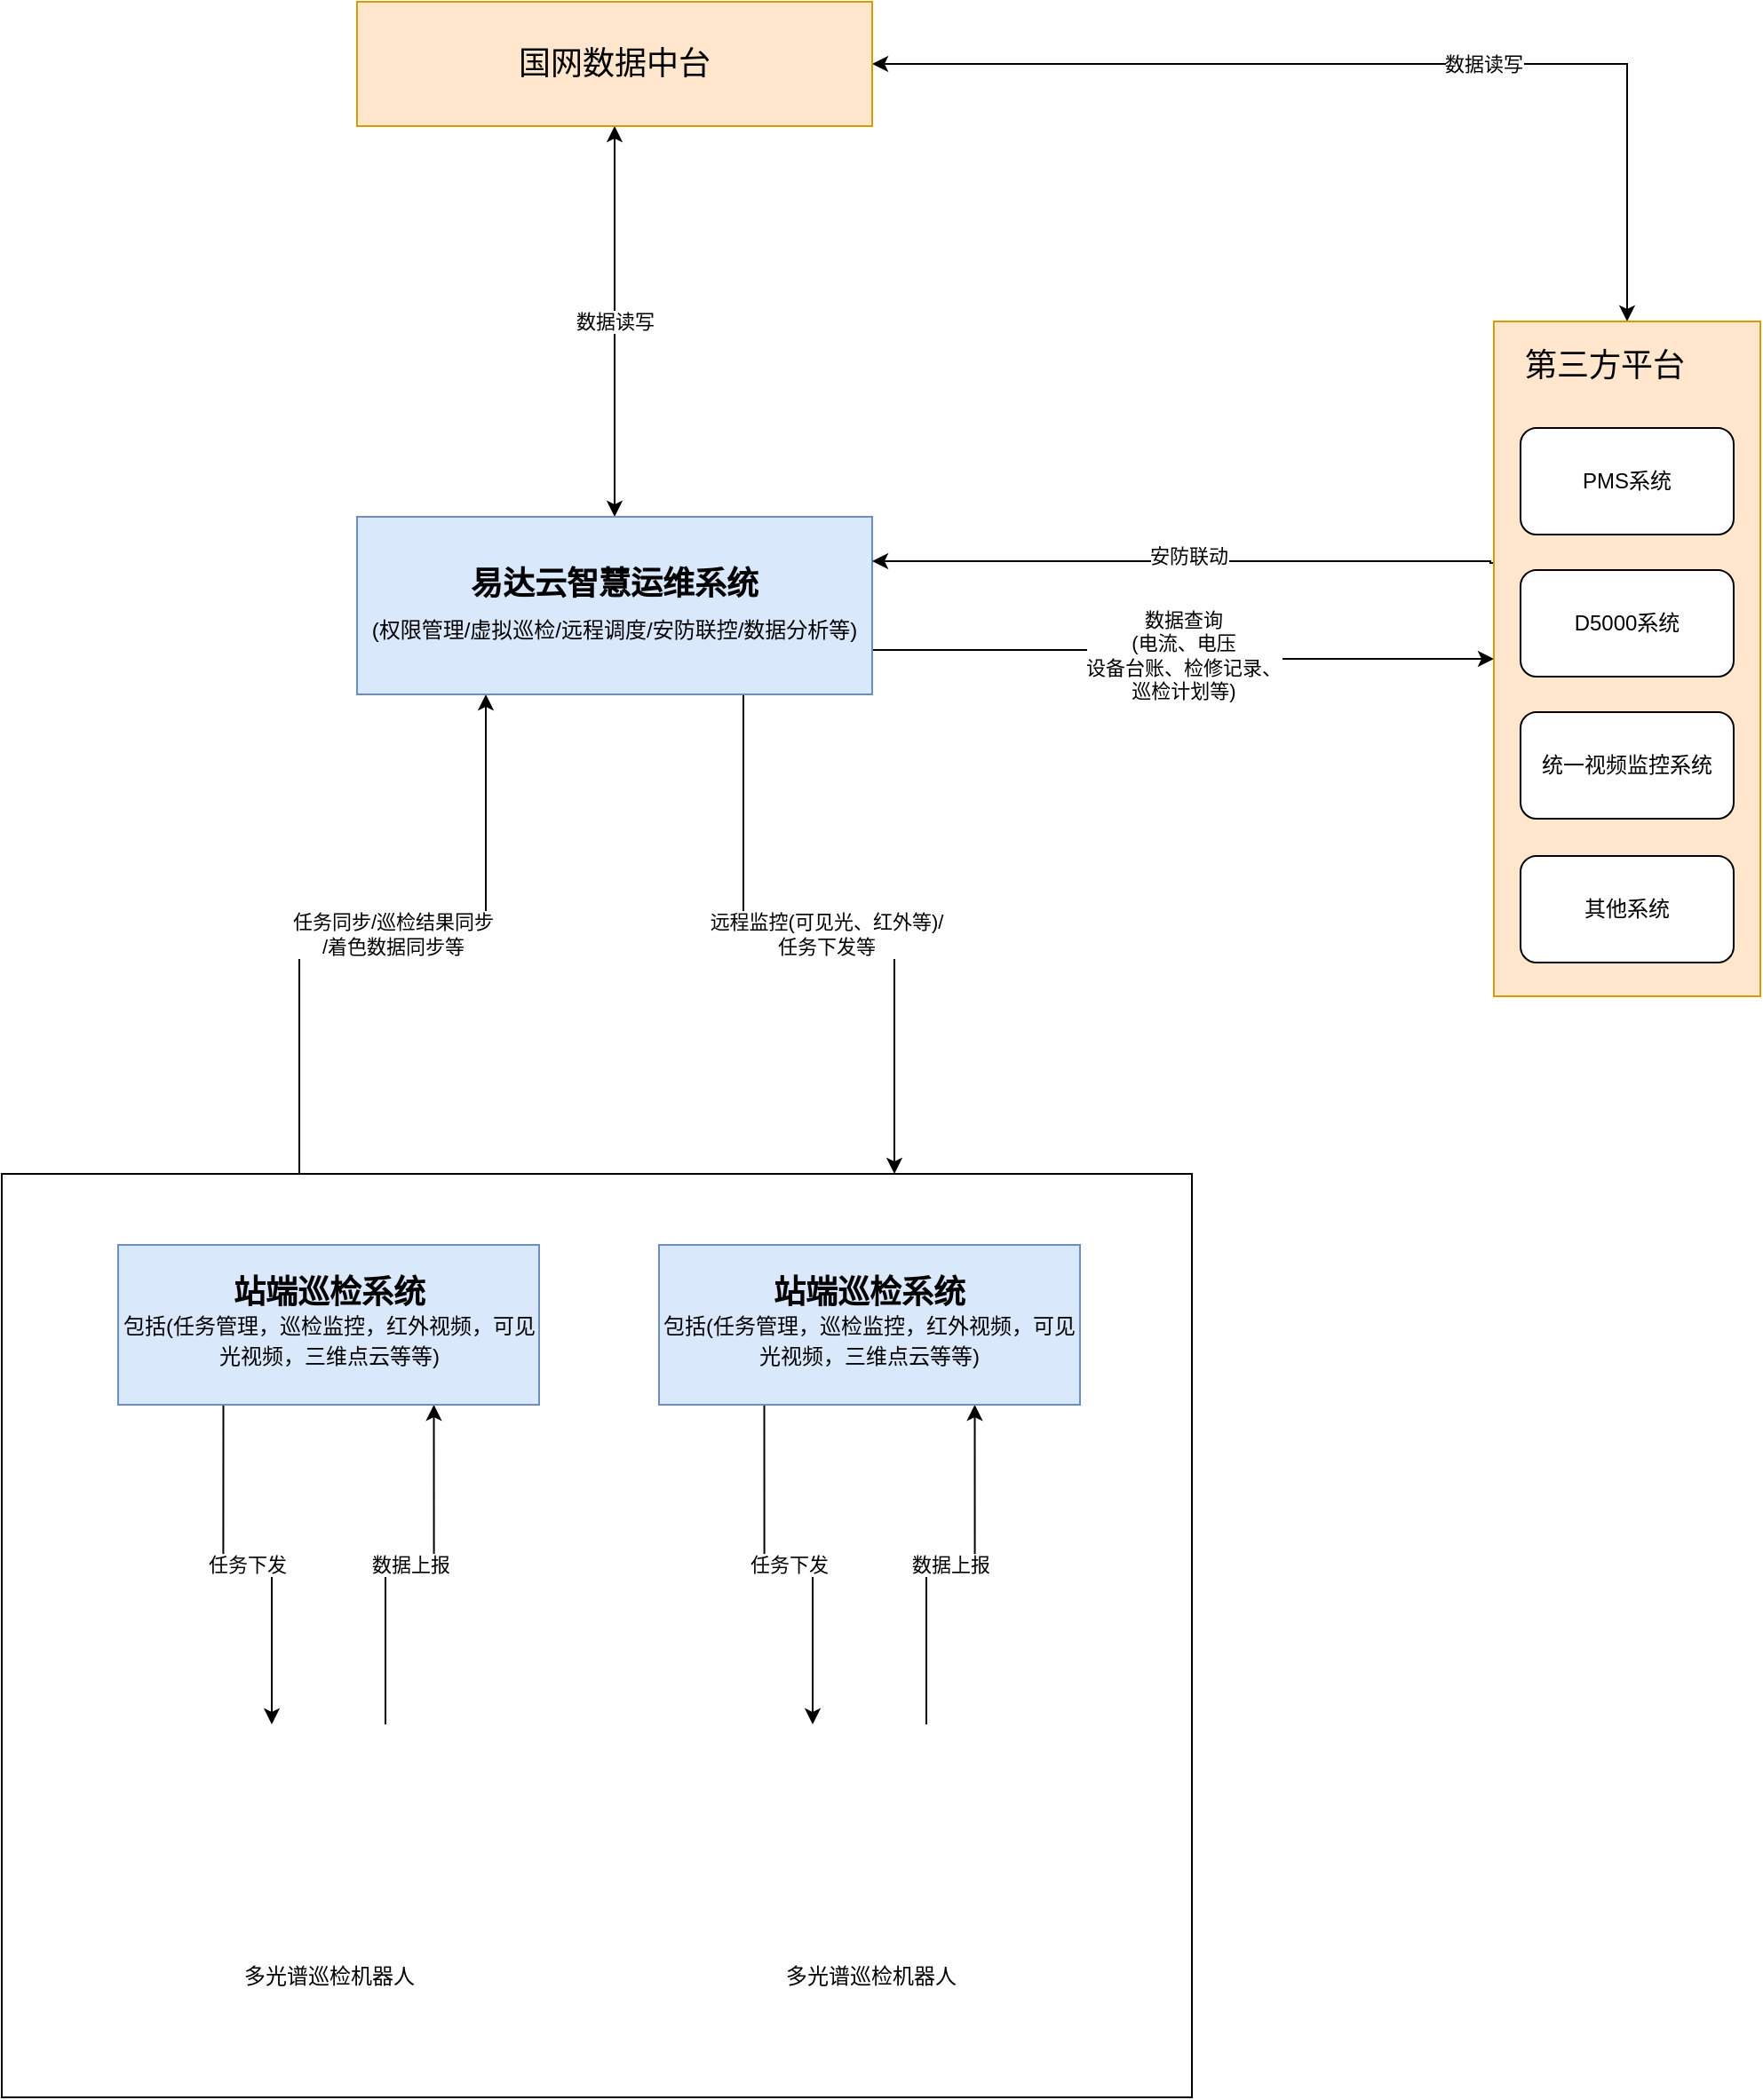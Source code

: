 <mxfile version="13.0.1" type="github">
  <diagram id="0OOSGcVvR7OFmxbcjkcZ" name="第 1 页">
    <mxGraphModel dx="3107" dy="1693" grid="1" gridSize="10" guides="1" tooltips="1" connect="1" arrows="1" fold="1" page="1" pageScale="1" pageWidth="700" pageHeight="1000" math="0" shadow="0">
      <root>
        <mxCell id="0" />
        <mxCell id="1" parent="0" />
        <mxCell id="Agbn1S0HxGMe0rHe034Y-35" value="任务同步/巡检结果同步&lt;br&gt;/着色数据同步等" style="edgeStyle=orthogonalEdgeStyle;rounded=0;orthogonalLoop=1;jettySize=auto;html=1;exitX=0.25;exitY=0;exitDx=0;exitDy=0;entryX=0.25;entryY=1;entryDx=0;entryDy=0;" edge="1" parent="1" source="Agbn1S0HxGMe0rHe034Y-32" target="Agbn1S0HxGMe0rHe034Y-31">
          <mxGeometry relative="1" as="geometry" />
        </mxCell>
        <mxCell id="Agbn1S0HxGMe0rHe034Y-32" value="" style="rounded=0;whiteSpace=wrap;html=1;" vertex="1" parent="1">
          <mxGeometry x="210" y="810" width="670" height="520" as="geometry" />
        </mxCell>
        <mxCell id="Agbn1S0HxGMe0rHe034Y-22" value="数据上报" style="edgeStyle=orthogonalEdgeStyle;rounded=0;orthogonalLoop=1;jettySize=auto;html=1;exitX=0.75;exitY=0;exitDx=0;exitDy=0;entryX=0.75;entryY=1;entryDx=0;entryDy=0;" edge="1" parent="1" source="Agbn1S0HxGMe0rHe034Y-16" target="Agbn1S0HxGMe0rHe034Y-17">
          <mxGeometry relative="1" as="geometry" />
        </mxCell>
        <mxCell id="Agbn1S0HxGMe0rHe034Y-16" value="多光谱巡检机器人" style="shape=image;html=1;verticalAlign=top;verticalLabelPosition=bottom;labelBackgroundColor=#ffffff;imageAspect=0;aspect=fixed;image=https://cdn2.iconfinder.com/data/icons/walle/128/basket_empty.png" vertex="1" parent="1">
          <mxGeometry x="330" y="1120" width="128" height="128" as="geometry" />
        </mxCell>
        <mxCell id="Agbn1S0HxGMe0rHe034Y-21" value="任务下发" style="edgeStyle=orthogonalEdgeStyle;rounded=0;orthogonalLoop=1;jettySize=auto;html=1;exitX=0.25;exitY=1;exitDx=0;exitDy=0;entryX=0.25;entryY=0;entryDx=0;entryDy=0;" edge="1" parent="1" source="Agbn1S0HxGMe0rHe034Y-17" target="Agbn1S0HxGMe0rHe034Y-16">
          <mxGeometry relative="1" as="geometry" />
        </mxCell>
        <mxCell id="Agbn1S0HxGMe0rHe034Y-17" value="&lt;p style=&quot;line-height: 140%&quot;&gt;&lt;b&gt;&lt;font style=&quot;font-size: 18px&quot;&gt;站端巡检系统&lt;/font&gt;&lt;/b&gt;&lt;br&gt;包括(任务管理，巡检监控，红外视频，可见光视频，三维点云等等)&lt;/p&gt;" style="rounded=0;whiteSpace=wrap;html=1;fillColor=#dae8fc;strokeColor=#6c8ebf;" vertex="1" parent="1">
          <mxGeometry x="275.5" y="850" width="237" height="90" as="geometry" />
        </mxCell>
        <mxCell id="Agbn1S0HxGMe0rHe034Y-36" style="edgeStyle=orthogonalEdgeStyle;rounded=0;orthogonalLoop=1;jettySize=auto;html=1;exitX=0.75;exitY=1;exitDx=0;exitDy=0;entryX=0.75;entryY=0;entryDx=0;entryDy=0;" edge="1" parent="1" source="Agbn1S0HxGMe0rHe034Y-31" target="Agbn1S0HxGMe0rHe034Y-32">
          <mxGeometry relative="1" as="geometry" />
        </mxCell>
        <mxCell id="Agbn1S0HxGMe0rHe034Y-37" value="远程监控(可见光、红外等)/&lt;br&gt;任务下发等" style="edgeLabel;html=1;align=center;verticalAlign=middle;resizable=0;points=[];" vertex="1" connectable="0" parent="Agbn1S0HxGMe0rHe034Y-36">
          <mxGeometry x="0.019" relative="1" as="geometry">
            <mxPoint as="offset" />
          </mxGeometry>
        </mxCell>
        <mxCell id="Agbn1S0HxGMe0rHe034Y-43" value="数据查询&lt;br&gt;(电流、电压&lt;br&gt;设备台账、检修记录、&lt;br&gt;巡检计划等)" style="edgeStyle=orthogonalEdgeStyle;rounded=0;orthogonalLoop=1;jettySize=auto;html=1;exitX=1;exitY=0.75;exitDx=0;exitDy=0;" edge="1" parent="1" source="Agbn1S0HxGMe0rHe034Y-31" target="Agbn1S0HxGMe0rHe034Y-38">
          <mxGeometry relative="1" as="geometry" />
        </mxCell>
        <mxCell id="Agbn1S0HxGMe0rHe034Y-52" value="数据读写" style="edgeStyle=orthogonalEdgeStyle;rounded=0;orthogonalLoop=1;jettySize=auto;html=1;exitX=0.5;exitY=0;exitDx=0;exitDy=0;startArrow=classic;startFill=1;" edge="1" parent="1" source="Agbn1S0HxGMe0rHe034Y-31" target="Agbn1S0HxGMe0rHe034Y-46">
          <mxGeometry relative="1" as="geometry" />
        </mxCell>
        <mxCell id="Agbn1S0HxGMe0rHe034Y-31" value="&lt;p style=&quot;line-height: 200%&quot;&gt;&lt;b&gt;&lt;font style=&quot;font-size: 18px&quot;&gt;易达云智慧运维系统&lt;/font&gt;&lt;/b&gt;&lt;br&gt;(权限管理/虚拟巡检/远程调度/安防联控/数据分析等)&lt;/p&gt;" style="rounded=0;whiteSpace=wrap;html=1;fillColor=#dae8fc;strokeColor=#6c8ebf;" vertex="1" parent="1">
          <mxGeometry x="410" y="440" width="290" height="100" as="geometry" />
        </mxCell>
        <mxCell id="Agbn1S0HxGMe0rHe034Y-44" style="edgeStyle=orthogonalEdgeStyle;rounded=0;orthogonalLoop=1;jettySize=auto;html=1;entryX=1;entryY=0.25;entryDx=0;entryDy=0;exitX=0.001;exitY=0.358;exitDx=0;exitDy=0;exitPerimeter=0;" edge="1" parent="1" source="Agbn1S0HxGMe0rHe034Y-38" target="Agbn1S0HxGMe0rHe034Y-31">
          <mxGeometry relative="1" as="geometry">
            <mxPoint x="1048" y="460" as="sourcePoint" />
            <Array as="points">
              <mxPoint x="1048" y="465" />
            </Array>
          </mxGeometry>
        </mxCell>
        <mxCell id="Agbn1S0HxGMe0rHe034Y-45" value="安防联动" style="edgeLabel;html=1;align=center;verticalAlign=middle;resizable=0;points=[];" vertex="1" connectable="0" parent="Agbn1S0HxGMe0rHe034Y-44">
          <mxGeometry x="-0.011" y="-3" relative="1" as="geometry">
            <mxPoint as="offset" />
          </mxGeometry>
        </mxCell>
        <mxCell id="Agbn1S0HxGMe0rHe034Y-50" style="edgeStyle=orthogonalEdgeStyle;rounded=0;orthogonalLoop=1;jettySize=auto;html=1;exitX=0.5;exitY=0;exitDx=0;exitDy=0;entryX=1;entryY=0.5;entryDx=0;entryDy=0;startArrow=classic;startFill=1;strokeWidth=1;" edge="1" parent="1" source="Agbn1S0HxGMe0rHe034Y-38" target="Agbn1S0HxGMe0rHe034Y-46">
          <mxGeometry relative="1" as="geometry" />
        </mxCell>
        <mxCell id="Agbn1S0HxGMe0rHe034Y-51" value="数据读写" style="edgeLabel;html=1;align=center;verticalAlign=middle;resizable=0;points=[];" vertex="1" connectable="0" parent="Agbn1S0HxGMe0rHe034Y-50">
          <mxGeometry x="-0.167" y="34" relative="1" as="geometry">
            <mxPoint x="11.18" y="-34.05" as="offset" />
          </mxGeometry>
        </mxCell>
        <mxCell id="Agbn1S0HxGMe0rHe034Y-38" value="" style="rounded=0;whiteSpace=wrap;html=1;fillColor=#ffe6cc;strokeColor=#d79b00;" vertex="1" parent="1">
          <mxGeometry x="1050" y="330" width="150" height="380" as="geometry" />
        </mxCell>
        <mxCell id="Agbn1S0HxGMe0rHe034Y-39" value="PMS系统" style="rounded=1;whiteSpace=wrap;html=1;" vertex="1" parent="1">
          <mxGeometry x="1065" y="390" width="120" height="60" as="geometry" />
        </mxCell>
        <mxCell id="Agbn1S0HxGMe0rHe034Y-40" value="D5000系统" style="rounded=1;whiteSpace=wrap;html=1;" vertex="1" parent="1">
          <mxGeometry x="1065" y="470" width="120" height="60" as="geometry" />
        </mxCell>
        <mxCell id="Agbn1S0HxGMe0rHe034Y-41" value="统一视频监控系统" style="rounded=1;whiteSpace=wrap;html=1;" vertex="1" parent="1">
          <mxGeometry x="1065" y="550" width="120" height="60" as="geometry" />
        </mxCell>
        <mxCell id="Agbn1S0HxGMe0rHe034Y-42" value="其他系统" style="rounded=1;whiteSpace=wrap;html=1;" vertex="1" parent="1">
          <mxGeometry x="1065" y="631" width="120" height="60" as="geometry" />
        </mxCell>
        <mxCell id="Agbn1S0HxGMe0rHe034Y-46" value="&lt;font style=&quot;font-size: 18px&quot;&gt;国网数据中台&lt;/font&gt;" style="rounded=0;whiteSpace=wrap;html=1;fillColor=#ffe6cc;strokeColor=#d79b00;" vertex="1" parent="1">
          <mxGeometry x="410" y="150" width="290" height="70" as="geometry" />
        </mxCell>
        <mxCell id="Agbn1S0HxGMe0rHe034Y-53" value="数据上报" style="edgeStyle=orthogonalEdgeStyle;rounded=0;orthogonalLoop=1;jettySize=auto;html=1;exitX=0.75;exitY=0;exitDx=0;exitDy=0;entryX=0.75;entryY=1;entryDx=0;entryDy=0;" edge="1" parent="1" source="Agbn1S0HxGMe0rHe034Y-54" target="Agbn1S0HxGMe0rHe034Y-56">
          <mxGeometry relative="1" as="geometry" />
        </mxCell>
        <mxCell id="Agbn1S0HxGMe0rHe034Y-54" value="多光谱巡检机器人" style="shape=image;html=1;verticalAlign=top;verticalLabelPosition=bottom;labelBackgroundColor=#ffffff;imageAspect=0;aspect=fixed;image=https://cdn2.iconfinder.com/data/icons/walle/128/basket_empty.png" vertex="1" parent="1">
          <mxGeometry x="634.5" y="1120" width="128" height="128" as="geometry" />
        </mxCell>
        <mxCell id="Agbn1S0HxGMe0rHe034Y-55" value="任务下发" style="edgeStyle=orthogonalEdgeStyle;rounded=0;orthogonalLoop=1;jettySize=auto;html=1;exitX=0.25;exitY=1;exitDx=0;exitDy=0;entryX=0.25;entryY=0;entryDx=0;entryDy=0;" edge="1" parent="1" source="Agbn1S0HxGMe0rHe034Y-56" target="Agbn1S0HxGMe0rHe034Y-54">
          <mxGeometry relative="1" as="geometry" />
        </mxCell>
        <mxCell id="Agbn1S0HxGMe0rHe034Y-56" value="&lt;p style=&quot;line-height: 140%&quot;&gt;&lt;b&gt;&lt;font style=&quot;font-size: 18px&quot;&gt;站端巡检系统&lt;/font&gt;&lt;/b&gt;&lt;br&gt;包括(任务管理，巡检监控，红外视频，可见光视频，三维点云等等)&lt;/p&gt;" style="rounded=0;whiteSpace=wrap;html=1;fillColor=#dae8fc;strokeColor=#6c8ebf;" vertex="1" parent="1">
          <mxGeometry x="580" y="850" width="237" height="90" as="geometry" />
        </mxCell>
        <mxCell id="Agbn1S0HxGMe0rHe034Y-57" value="第三方平台" style="text;html=1;strokeColor=none;fillColor=none;align=center;verticalAlign=middle;whiteSpace=wrap;rounded=0;fontSize=18;" vertex="1" parent="1">
          <mxGeometry x="1065" y="345" width="95" height="20" as="geometry" />
        </mxCell>
      </root>
    </mxGraphModel>
  </diagram>
</mxfile>
